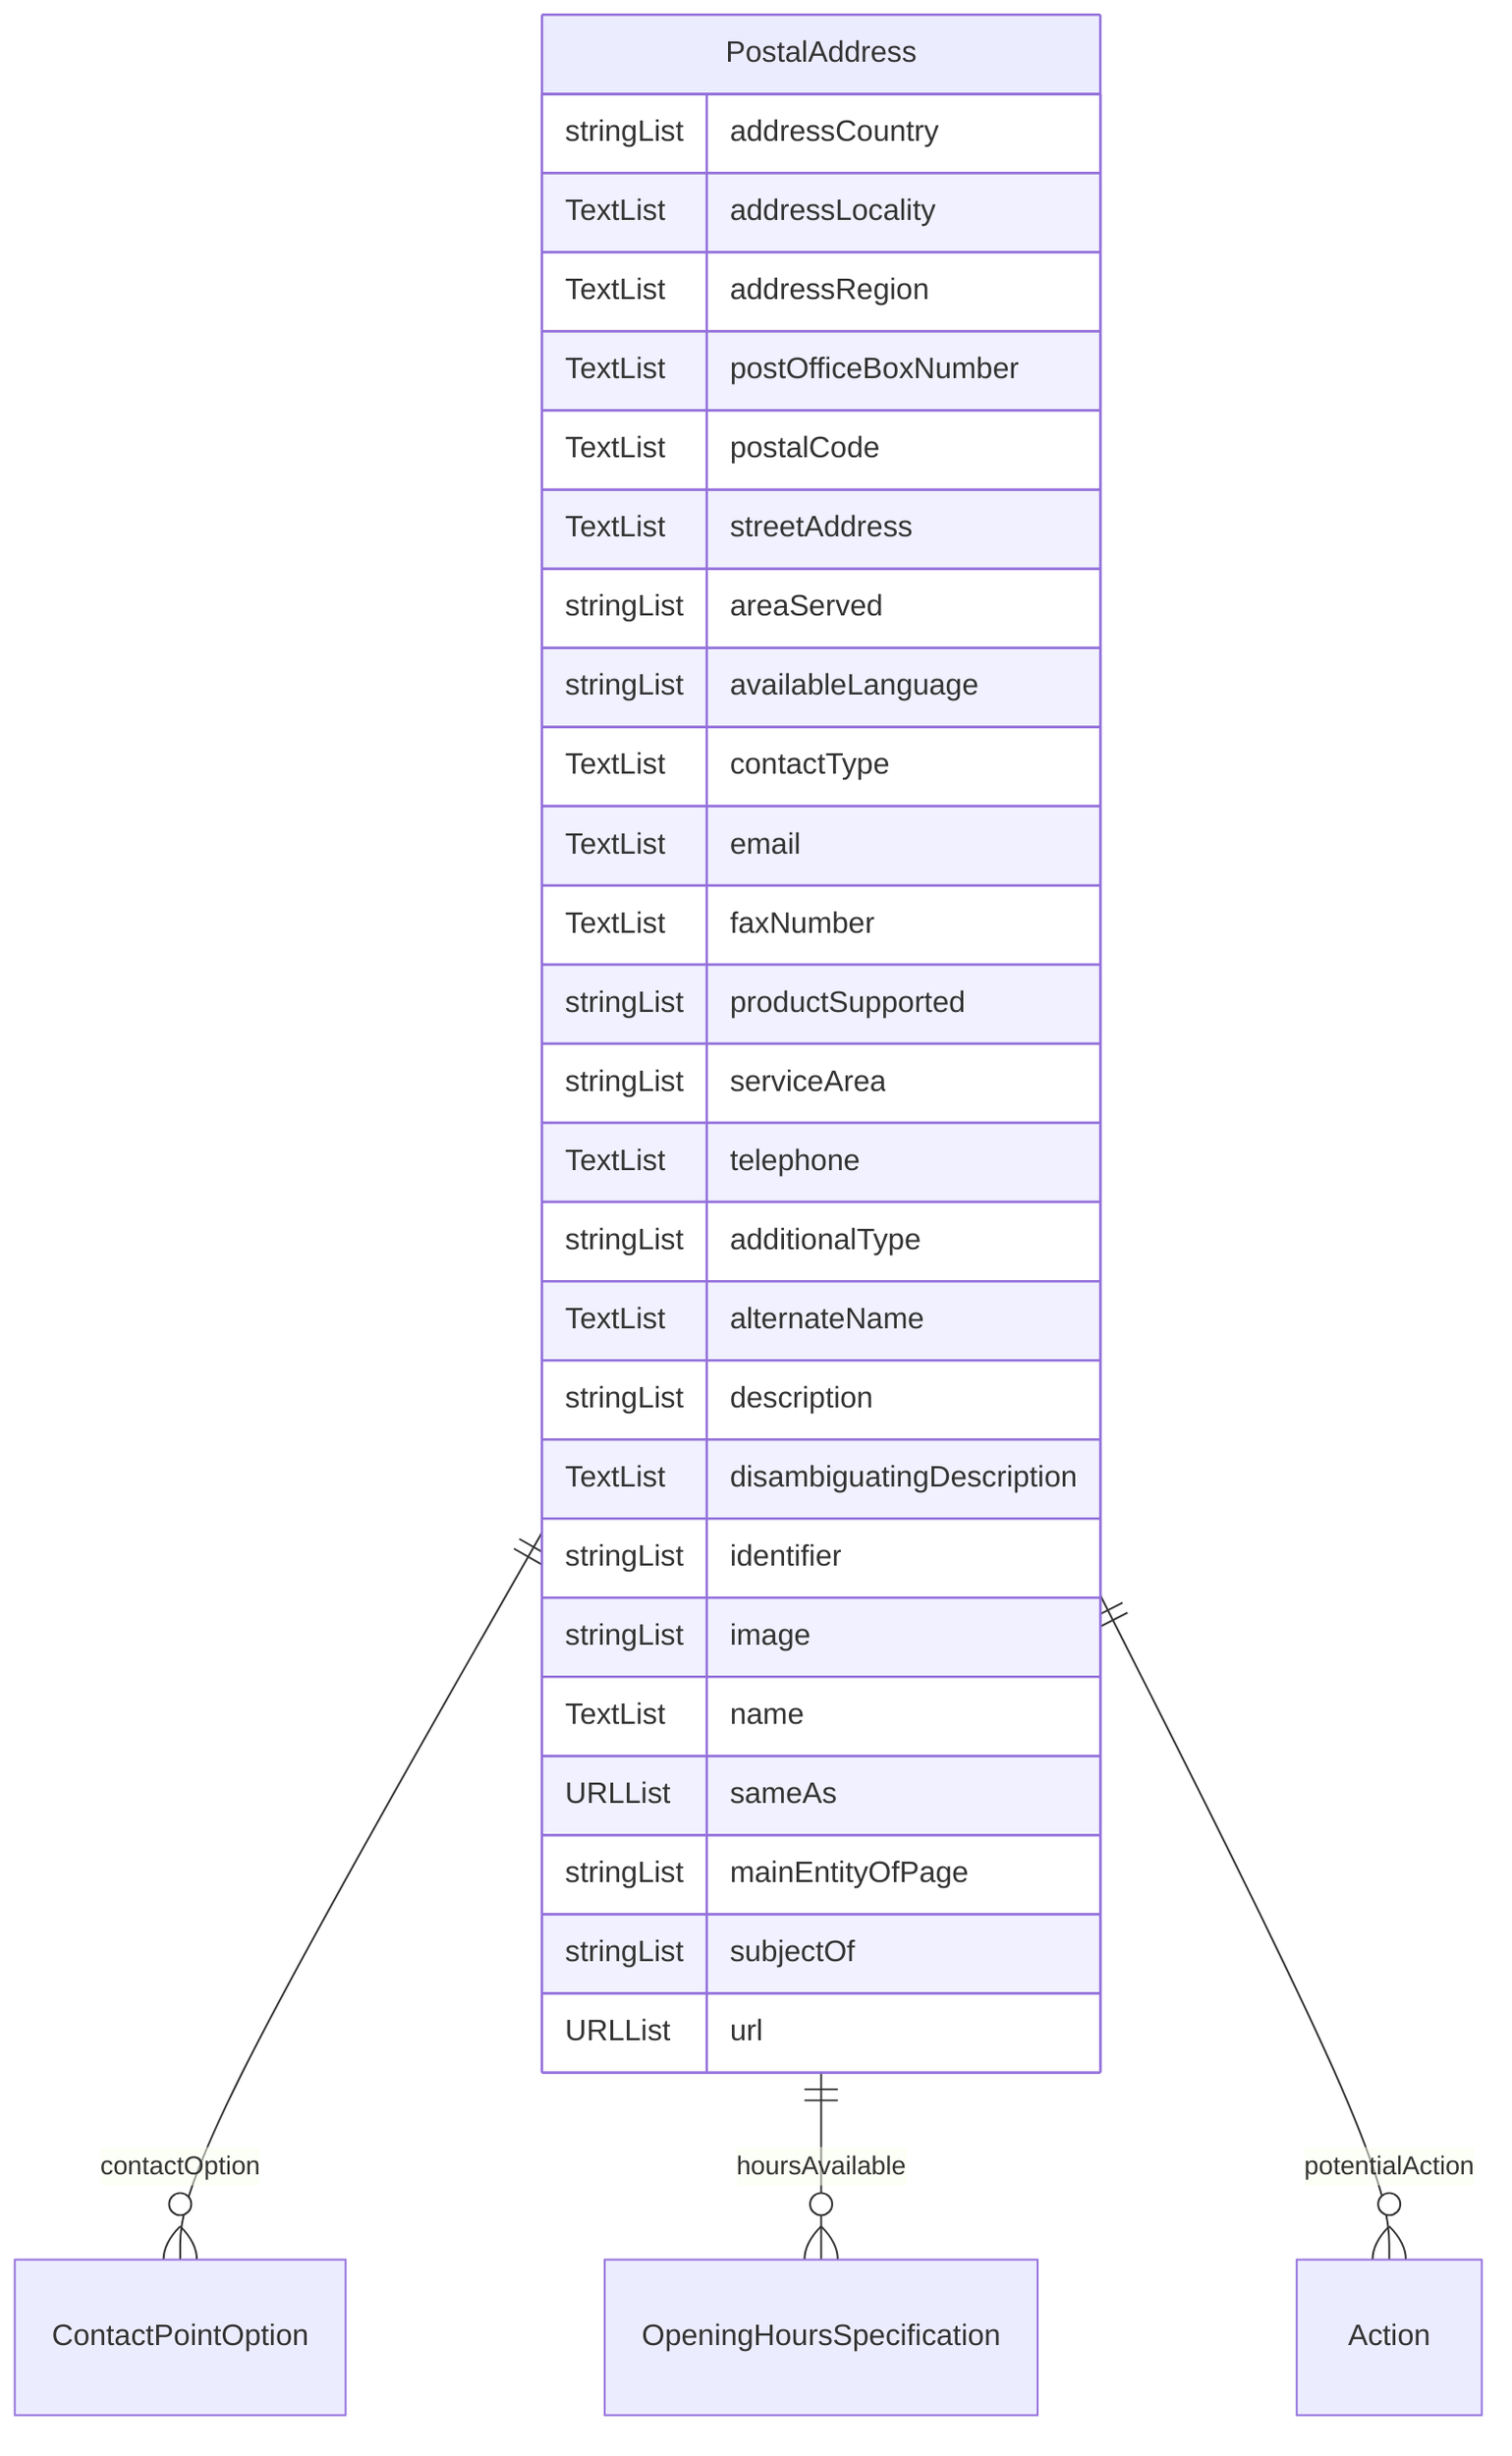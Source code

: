 erDiagram
PostalAddress {
    stringList addressCountry  
    TextList addressLocality  
    TextList addressRegion  
    TextList postOfficeBoxNumber  
    TextList postalCode  
    TextList streetAddress  
    stringList areaServed  
    stringList availableLanguage  
    TextList contactType  
    TextList email  
    TextList faxNumber  
    stringList productSupported  
    stringList serviceArea  
    TextList telephone  
    stringList additionalType  
    TextList alternateName  
    stringList description  
    TextList disambiguatingDescription  
    stringList identifier  
    stringList image  
    TextList name  
    URLList sameAs  
    stringList mainEntityOfPage  
    stringList subjectOf  
    URLList url  
}

PostalAddress ||--}o ContactPointOption : "contactOption"
PostalAddress ||--}o OpeningHoursSpecification : "hoursAvailable"
PostalAddress ||--}o Action : "potentialAction"